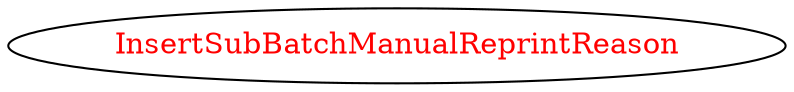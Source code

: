 digraph dependencyGraph {
 concentrate=true;
 ranksep="2.0";
 rankdir="LR"; 
 splines="ortho";
"InsertSubBatchManualReprintReason" [fontcolor="red"];
}